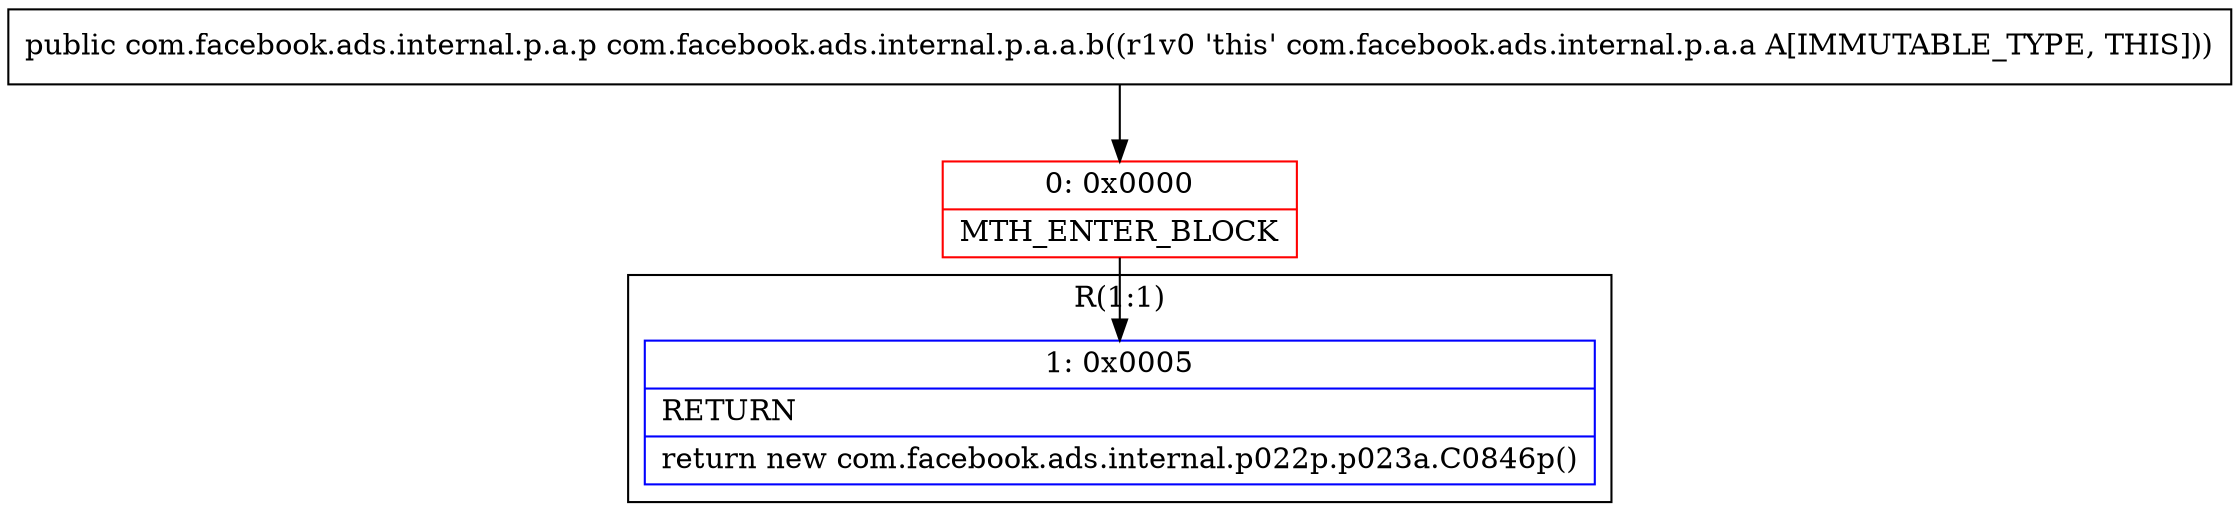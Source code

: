 digraph "CFG forcom.facebook.ads.internal.p.a.a.b()Lcom\/facebook\/ads\/internal\/p\/a\/p;" {
subgraph cluster_Region_252862049 {
label = "R(1:1)";
node [shape=record,color=blue];
Node_1 [shape=record,label="{1\:\ 0x0005|RETURN\l|return new com.facebook.ads.internal.p022p.p023a.C0846p()\l}"];
}
Node_0 [shape=record,color=red,label="{0\:\ 0x0000|MTH_ENTER_BLOCK\l}"];
MethodNode[shape=record,label="{public com.facebook.ads.internal.p.a.p com.facebook.ads.internal.p.a.a.b((r1v0 'this' com.facebook.ads.internal.p.a.a A[IMMUTABLE_TYPE, THIS])) }"];
MethodNode -> Node_0;
Node_0 -> Node_1;
}

